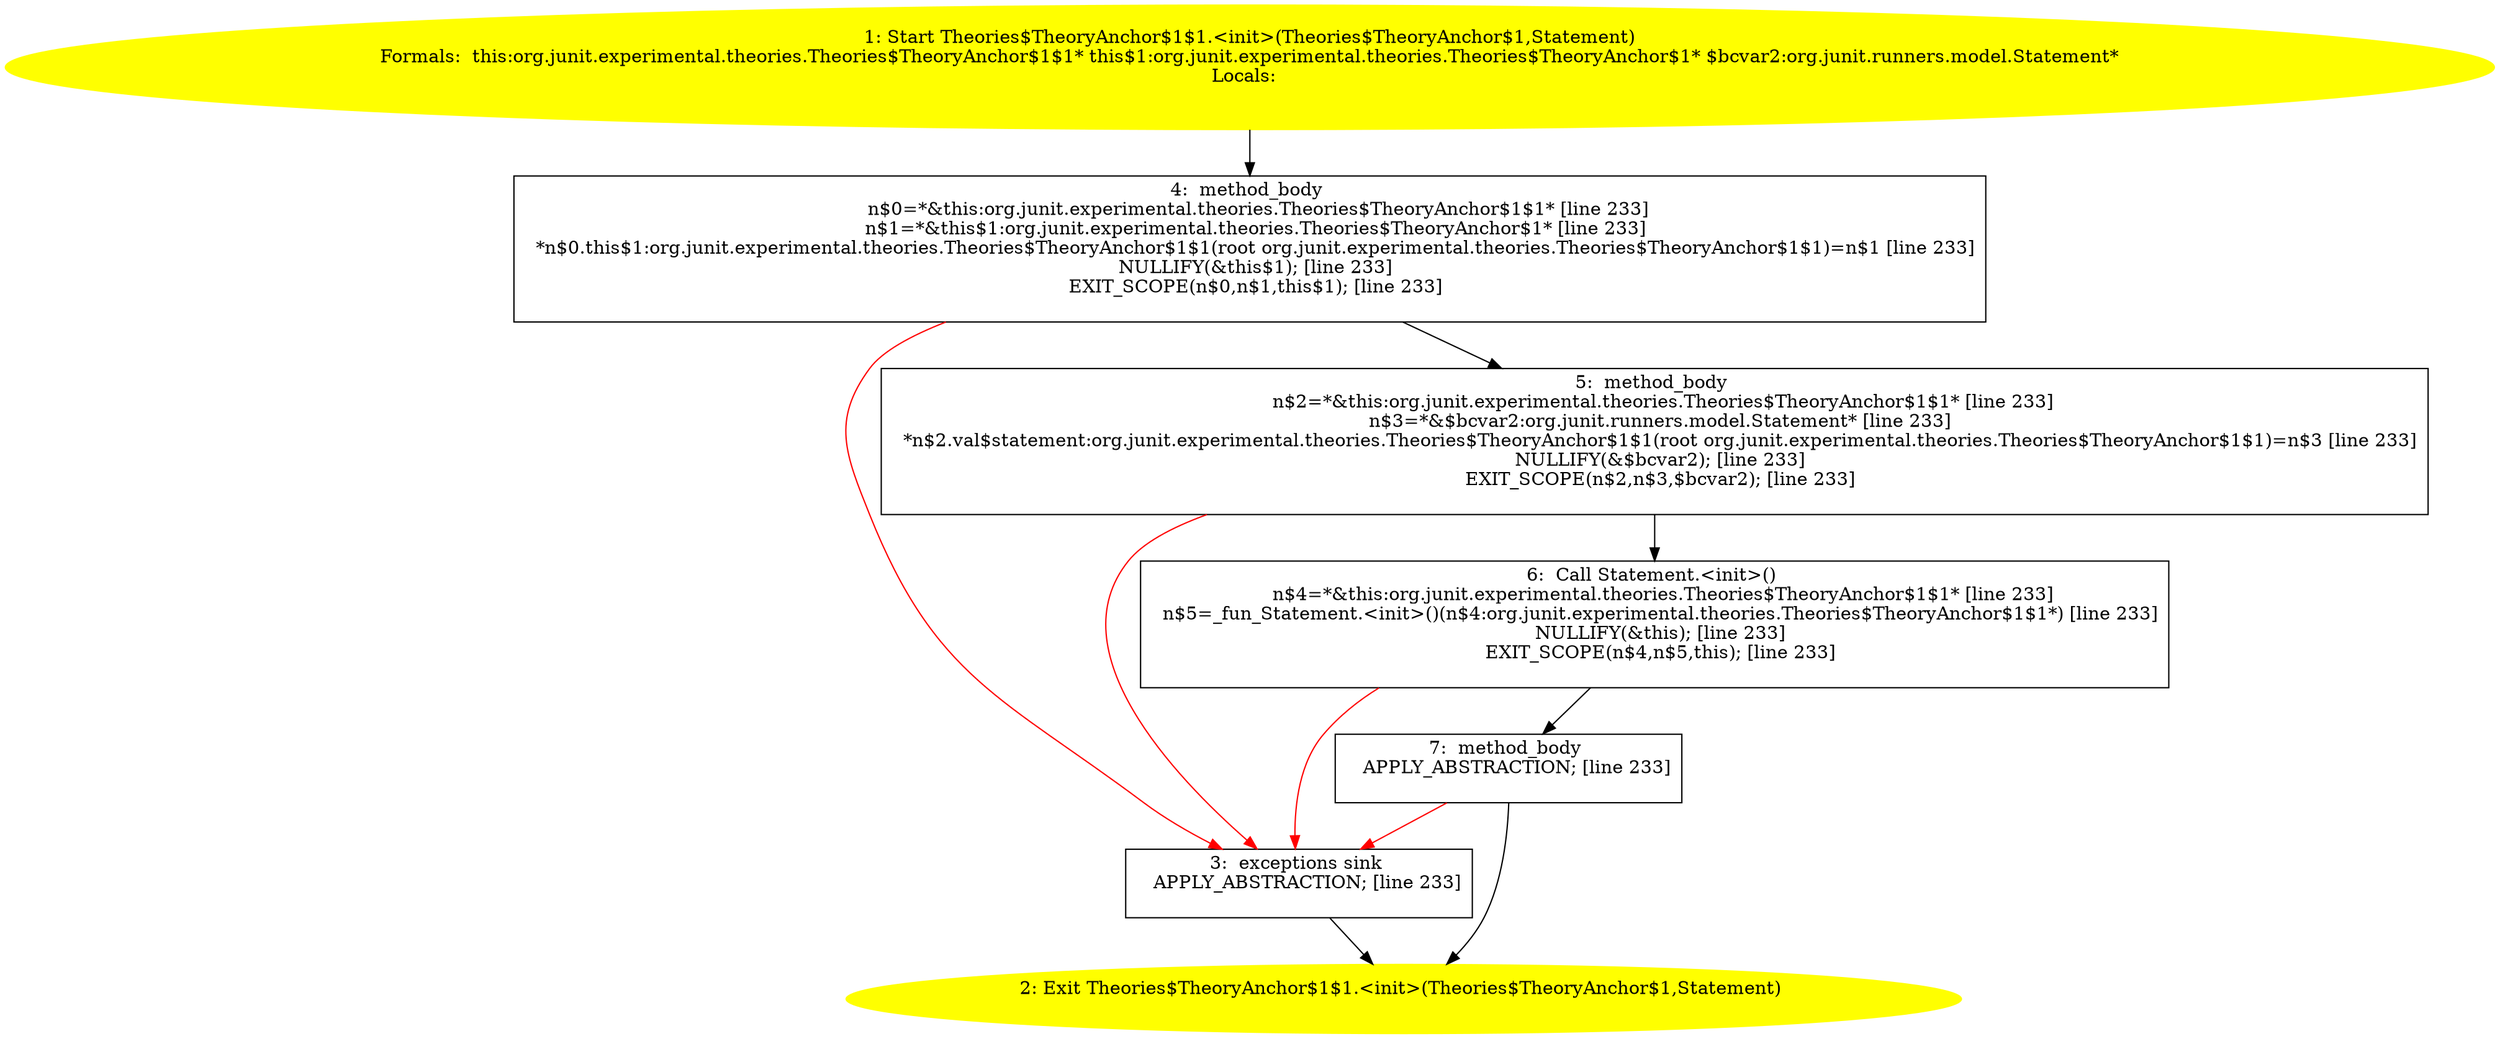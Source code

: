 /* @generated */
digraph cfg {
"org.junit.experimental.theories.Theories$TheoryAnchor$1$1.<init>(org.junit.experimental.theories.The.c47e23dc48d550702eee038871a25f51_1" [label="1: Start Theories$TheoryAnchor$1$1.<init>(Theories$TheoryAnchor$1,Statement)\nFormals:  this:org.junit.experimental.theories.Theories$TheoryAnchor$1$1* this$1:org.junit.experimental.theories.Theories$TheoryAnchor$1* $bcvar2:org.junit.runners.model.Statement*\nLocals:  \n  " color=yellow style=filled]
	

	 "org.junit.experimental.theories.Theories$TheoryAnchor$1$1.<init>(org.junit.experimental.theories.The.c47e23dc48d550702eee038871a25f51_1" -> "org.junit.experimental.theories.Theories$TheoryAnchor$1$1.<init>(org.junit.experimental.theories.The.c47e23dc48d550702eee038871a25f51_4" ;
"org.junit.experimental.theories.Theories$TheoryAnchor$1$1.<init>(org.junit.experimental.theories.The.c47e23dc48d550702eee038871a25f51_2" [label="2: Exit Theories$TheoryAnchor$1$1.<init>(Theories$TheoryAnchor$1,Statement) \n  " color=yellow style=filled]
	

"org.junit.experimental.theories.Theories$TheoryAnchor$1$1.<init>(org.junit.experimental.theories.The.c47e23dc48d550702eee038871a25f51_3" [label="3:  exceptions sink \n   APPLY_ABSTRACTION; [line 233]\n " shape="box"]
	

	 "org.junit.experimental.theories.Theories$TheoryAnchor$1$1.<init>(org.junit.experimental.theories.The.c47e23dc48d550702eee038871a25f51_3" -> "org.junit.experimental.theories.Theories$TheoryAnchor$1$1.<init>(org.junit.experimental.theories.The.c47e23dc48d550702eee038871a25f51_2" ;
"org.junit.experimental.theories.Theories$TheoryAnchor$1$1.<init>(org.junit.experimental.theories.The.c47e23dc48d550702eee038871a25f51_4" [label="4:  method_body \n   n$0=*&this:org.junit.experimental.theories.Theories$TheoryAnchor$1$1* [line 233]\n  n$1=*&this$1:org.junit.experimental.theories.Theories$TheoryAnchor$1* [line 233]\n  *n$0.this$1:org.junit.experimental.theories.Theories$TheoryAnchor$1$1(root org.junit.experimental.theories.Theories$TheoryAnchor$1$1)=n$1 [line 233]\n  NULLIFY(&this$1); [line 233]\n  EXIT_SCOPE(n$0,n$1,this$1); [line 233]\n " shape="box"]
	

	 "org.junit.experimental.theories.Theories$TheoryAnchor$1$1.<init>(org.junit.experimental.theories.The.c47e23dc48d550702eee038871a25f51_4" -> "org.junit.experimental.theories.Theories$TheoryAnchor$1$1.<init>(org.junit.experimental.theories.The.c47e23dc48d550702eee038871a25f51_5" ;
	 "org.junit.experimental.theories.Theories$TheoryAnchor$1$1.<init>(org.junit.experimental.theories.The.c47e23dc48d550702eee038871a25f51_4" -> "org.junit.experimental.theories.Theories$TheoryAnchor$1$1.<init>(org.junit.experimental.theories.The.c47e23dc48d550702eee038871a25f51_3" [color="red" ];
"org.junit.experimental.theories.Theories$TheoryAnchor$1$1.<init>(org.junit.experimental.theories.The.c47e23dc48d550702eee038871a25f51_5" [label="5:  method_body \n   n$2=*&this:org.junit.experimental.theories.Theories$TheoryAnchor$1$1* [line 233]\n  n$3=*&$bcvar2:org.junit.runners.model.Statement* [line 233]\n  *n$2.val$statement:org.junit.experimental.theories.Theories$TheoryAnchor$1$1(root org.junit.experimental.theories.Theories$TheoryAnchor$1$1)=n$3 [line 233]\n  NULLIFY(&$bcvar2); [line 233]\n  EXIT_SCOPE(n$2,n$3,$bcvar2); [line 233]\n " shape="box"]
	

	 "org.junit.experimental.theories.Theories$TheoryAnchor$1$1.<init>(org.junit.experimental.theories.The.c47e23dc48d550702eee038871a25f51_5" -> "org.junit.experimental.theories.Theories$TheoryAnchor$1$1.<init>(org.junit.experimental.theories.The.c47e23dc48d550702eee038871a25f51_6" ;
	 "org.junit.experimental.theories.Theories$TheoryAnchor$1$1.<init>(org.junit.experimental.theories.The.c47e23dc48d550702eee038871a25f51_5" -> "org.junit.experimental.theories.Theories$TheoryAnchor$1$1.<init>(org.junit.experimental.theories.The.c47e23dc48d550702eee038871a25f51_3" [color="red" ];
"org.junit.experimental.theories.Theories$TheoryAnchor$1$1.<init>(org.junit.experimental.theories.The.c47e23dc48d550702eee038871a25f51_6" [label="6:  Call Statement.<init>() \n   n$4=*&this:org.junit.experimental.theories.Theories$TheoryAnchor$1$1* [line 233]\n  n$5=_fun_Statement.<init>()(n$4:org.junit.experimental.theories.Theories$TheoryAnchor$1$1*) [line 233]\n  NULLIFY(&this); [line 233]\n  EXIT_SCOPE(n$4,n$5,this); [line 233]\n " shape="box"]
	

	 "org.junit.experimental.theories.Theories$TheoryAnchor$1$1.<init>(org.junit.experimental.theories.The.c47e23dc48d550702eee038871a25f51_6" -> "org.junit.experimental.theories.Theories$TheoryAnchor$1$1.<init>(org.junit.experimental.theories.The.c47e23dc48d550702eee038871a25f51_7" ;
	 "org.junit.experimental.theories.Theories$TheoryAnchor$1$1.<init>(org.junit.experimental.theories.The.c47e23dc48d550702eee038871a25f51_6" -> "org.junit.experimental.theories.Theories$TheoryAnchor$1$1.<init>(org.junit.experimental.theories.The.c47e23dc48d550702eee038871a25f51_3" [color="red" ];
"org.junit.experimental.theories.Theories$TheoryAnchor$1$1.<init>(org.junit.experimental.theories.The.c47e23dc48d550702eee038871a25f51_7" [label="7:  method_body \n   APPLY_ABSTRACTION; [line 233]\n " shape="box"]
	

	 "org.junit.experimental.theories.Theories$TheoryAnchor$1$1.<init>(org.junit.experimental.theories.The.c47e23dc48d550702eee038871a25f51_7" -> "org.junit.experimental.theories.Theories$TheoryAnchor$1$1.<init>(org.junit.experimental.theories.The.c47e23dc48d550702eee038871a25f51_2" ;
	 "org.junit.experimental.theories.Theories$TheoryAnchor$1$1.<init>(org.junit.experimental.theories.The.c47e23dc48d550702eee038871a25f51_7" -> "org.junit.experimental.theories.Theories$TheoryAnchor$1$1.<init>(org.junit.experimental.theories.The.c47e23dc48d550702eee038871a25f51_3" [color="red" ];
}
